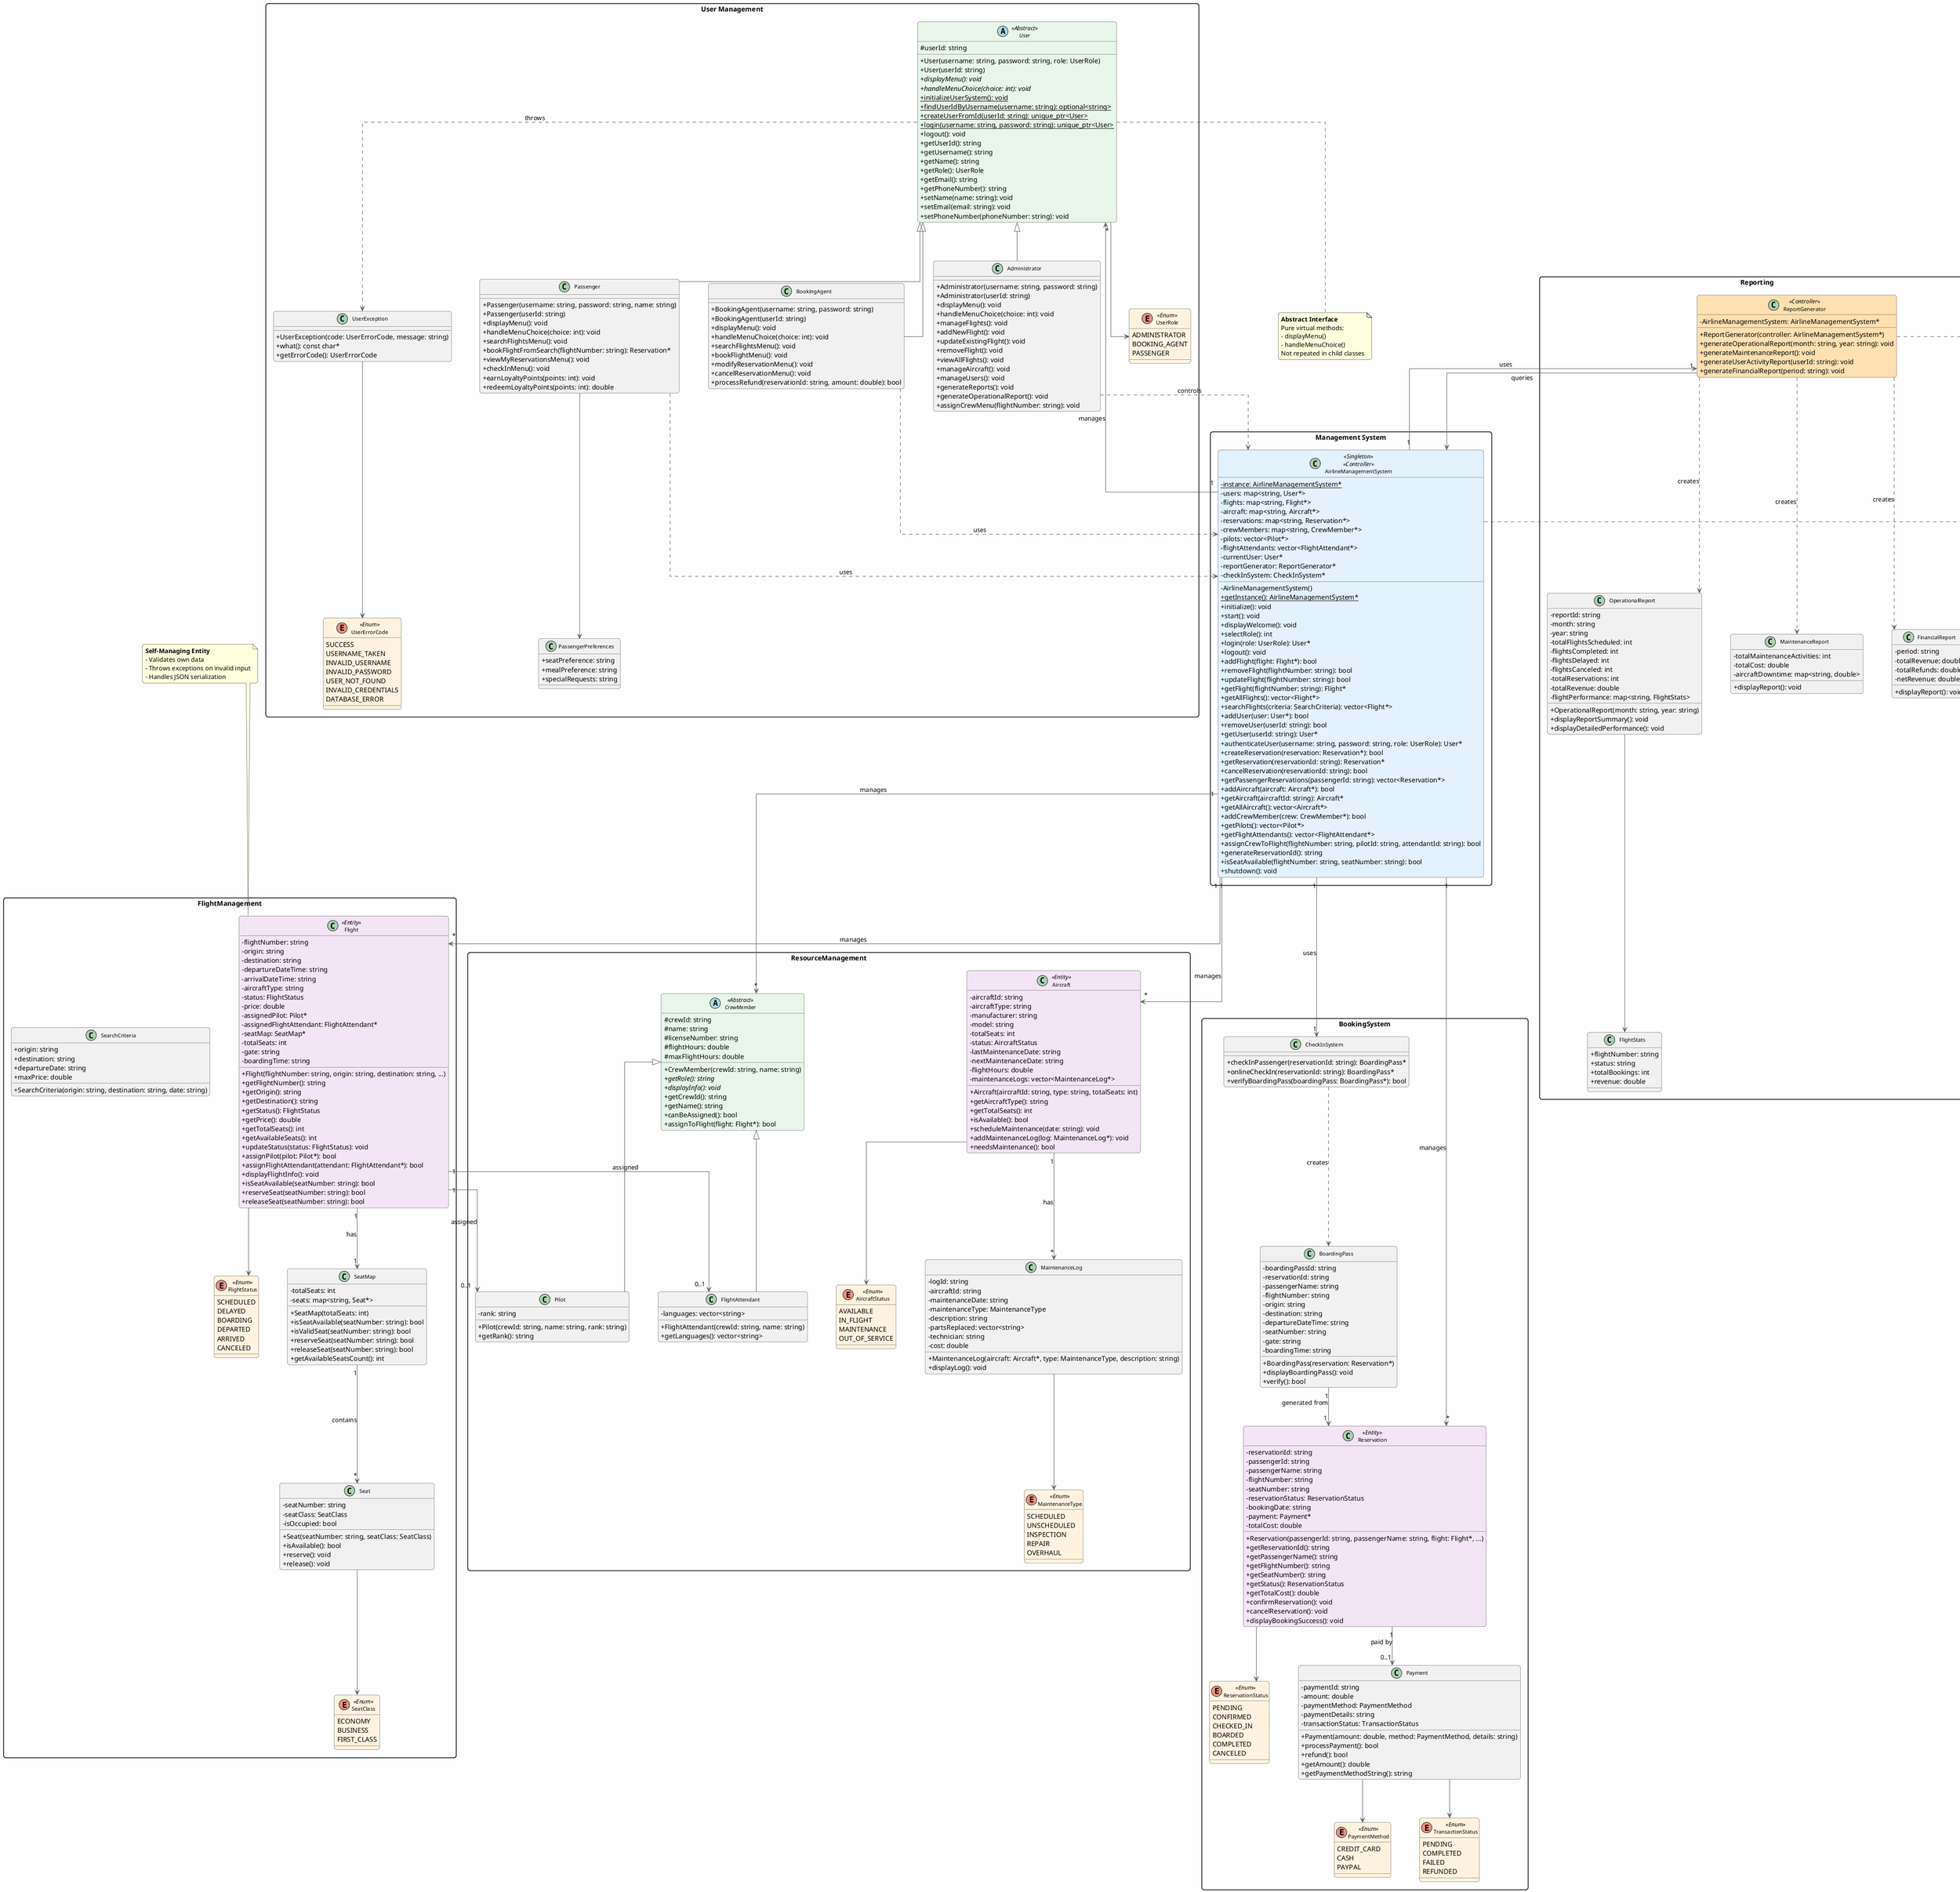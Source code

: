 @startuml Airline_Management_System

' ==================== Styling Configuration ====================
skinparam classAttributeIconSize 0
skinparam linetype ortho
skinparam backgroundColor #FEFEFE
skinparam roundcorner 10
skinparam shadowing false

' Class styling
skinparam class {
  BackgroundColor<<Abstract>> #E8F5E9
  BackgroundColor<<Enum>> #FFF3E0
  BackgroundColor<<Singleton>> #E3F2FD
  BackgroundColor<<Entity>> #F3E5F5
  BackgroundColor<<Controller>> #FFE0B2
  BackgroundColor<<Utility>> #E0F2F1
  BorderColor #424242
  ArrowColor #616161
  FontName Arial
  FontSize 11
}

' Tighter layout
skinparam nodesep 60
skinparam ranksep 80
skinparam packageStyle rectangle

' ==================== User Management (Top Left) ====================

package "User Management" {
  enum UserRole <<Enum>> {
    ADMINISTRATOR
    BOOKING_AGENT
    PASSENGER
  }

  enum UserErrorCode <<Enum>> {
    SUCCESS
    USERNAME_TAKEN
    INVALID_USERNAME
    INVALID_PASSWORD
    USER_NOT_FOUND
    INVALID_CREDENTIALS
    DATABASE_ERROR
  }

  abstract class User <<Abstract>> {
    # userId: string
    + User(username: string, password: string, role: UserRole)
    + User(userId: string)
    + {abstract} displayMenu(): void
    + {abstract} handleMenuChoice(choice: int): void
    + {static} initializeUserSystem(): void
    + {static} findUserIdByUsername(username: string): optional<string>
    + {static} createUserFromId(userId: string): unique_ptr<User>
    + {static} login(username: string, password: string): unique_ptr<User>
    + logout(): void
    + getUserId(): string
    + getUsername(): string
    + getName(): string
    + getRole(): UserRole
    + getEmail(): string
    + getPhoneNumber(): string
    + setName(name: string): void
    + setEmail(email: string): void
    + setPhoneNumber(phoneNumber: string): void
  }

  class Administrator {
    + Administrator(username: string, password: string)
    + Administrator(userId: string)
    + displayMenu(): void
    + handleMenuChoice(choice: int): void
    + manageFlights(): void
    + addNewFlight(): void
    + updateExistingFlight(): void
    + removeFlight(): void
    + viewAllFlights(): void
    + manageAircraft(): void
    + manageUsers(): void
    + generateReports(): void
    + generateOperationalReport(): void
    + assignCrewMenu(flightNumber: string): void
  }

  class BookingAgent {
    + BookingAgent(username: string, password: string)
    + BookingAgent(userId: string)
    + displayMenu(): void
    + handleMenuChoice(choice: int): void
    + searchFlightsMenu(): void
    + bookFlightMenu(): void
    + modifyReservationMenu(): void
    + cancelReservationMenu(): void
    + processRefund(reservationId: string, amount: double): bool
  }

  class Passenger {
    + Passenger(username: string, password: string, name: string)
    + Passenger(userId: string)
    + displayMenu(): void
    + handleMenuChoice(choice: int): void
    + searchFlightsMenu(): void
    + bookFlightFromSearch(flightNumber: string): Reservation*
    + viewMyReservationsMenu(): void
    + checkInMenu(): void
    + earnLoyaltyPoints(points: int): void
    + redeemLoyaltyPoints(points: int): double
  }

  class PassengerPreferences {
    + seatPreference: string
    + mealPreference: string
    + specialRequests: string
  }

  class UserException {
    + UserException(code: UserErrorCode, message: string)
    + what(): const char*
    + getErrorCode(): UserErrorCode
  }
  
  User <|-- Administrator
  User <|-- BookingAgent
  User <|-- Passenger
  User --> UserRole
  User ..> UserException : throws
  UserException --> UserErrorCode
  Passenger --> PassengerPreferences
}

' ==================== Management System (Top Center) ====================

package "Management System" {
  class AirlineManagementSystem <<Singleton>> <<Controller>> {
    - {static} instance: AirlineManagementSystem*
    - users: map<string, User*>
    - flights: map<string, Flight*>
    - aircraft: map<string, Aircraft*>
    - reservations: map<string, Reservation*>
    - crewMembers: map<string, CrewMember*>
    - pilots: vector<Pilot*>
    - flightAttendants: vector<FlightAttendant*>
    - currentUser: User*
    - reportGenerator: ReportGenerator*
    - checkInSystem: CheckInSystem*
    - AirlineManagementSystem()
    + {static} getInstance(): AirlineManagementSystem*
    + initialize(): void
    + start(): void
    + displayWelcome(): void
    + selectRole(): int
    + login(role: UserRole): User*
    + logout(): void
    + addFlight(flight: Flight*): bool
    + removeFlight(flightNumber: string): bool
    + updateFlight(flightNumber: string): bool
    + getFlight(flightNumber: string): Flight*
    + getAllFlights(): vector<Flight*>
    + searchFlights(criteria: SearchCriteria): vector<Flight*>
    + addUser(user: User*): bool
    + removeUser(userId: string): bool
    + getUser(userId: string): User*
    + authenticateUser(username: string, password: string, role: UserRole): User*
    + createReservation(reservation: Reservation*): bool
    + getReservation(reservationId: string): Reservation*
    + cancelReservation(reservationId: string): bool
    + getPassengerReservations(passengerId: string): vector<Reservation*>
    + addAircraft(aircraft: Aircraft*): bool
    + getAircraft(aircraftId: string): Aircraft*
    + getAllAircraft(): vector<Aircraft*>
    + addCrewMember(crew: CrewMember*): bool
    + getPilots(): vector<Pilot*>
    + getFlightAttendants(): vector<FlightAttendant*>
    + assignCrewToFlight(flightNumber: string, pilotId: string, attendantId: string): bool
    + generateReservationId(): string
    + isSeatAvailable(flightNumber: string, seatNumber: string): bool
    + shutdown(): void
  }
}

' ==================== BookingSystem (Top Right) ====================

package "BookingSystem" {
  enum ReservationStatus <<Enum>> {
    PENDING
    CONFIRMED
    CHECKED_IN
    BOARDED
    COMPLETED
    CANCELED
  }

  class Reservation <<Entity>> {
    - reservationId: string
    - passengerId: string
    - passengerName: string
    - flightNumber: string
    - seatNumber: string
    - reservationStatus: ReservationStatus
    - bookingDate: string
    - payment: Payment*
    - totalCost: double
    + Reservation(passengerId: string, passengerName: string, flight: Flight*, ...)
    + getReservationId(): string
    + getPassengerName(): string
    + getFlightNumber(): string
    + getSeatNumber(): string
    + getStatus(): ReservationStatus
    + getTotalCost(): double
    + confirmReservation(): void
    + cancelReservation(): void
    + displayBookingSuccess(): void
  }

  enum PaymentMethod <<Enum>> {
    CREDIT_CARD
    CASH
    PAYPAL
  }

  enum TransactionStatus <<Enum>> {
    PENDING
    COMPLETED
    FAILED
    REFUNDED
  }

  class Payment {
    - paymentId: string
    - amount: double
    - paymentMethod: PaymentMethod
    - paymentDetails: string
    - transactionStatus: TransactionStatus
    + Payment(amount: double, method: PaymentMethod, details: string)
    + processPayment(): bool
    + refund(): bool
    + getAmount(): double
    + getPaymentMethodString(): string
  }

  class BoardingPass {
    - boardingPassId: string
    - reservationId: string
    - passengerName: string
    - flightNumber: string
    - origin: string
    - destination: string
    - departureDateTime: string
    - seatNumber: string
    - gate: string
    - boardingTime: string
    + BoardingPass(reservation: Reservation*)
    + displayBoardingPass(): void
    + verify(): bool
  }

  class CheckInSystem {
    + checkInPassenger(reservationId: string): BoardingPass*
    + onlineCheckIn(reservationId: string): BoardingPass*
    + verifyBoardingPass(boardingPass: BoardingPass*): bool
  }
  
  Reservation --> ReservationStatus
  Reservation "1" --> "0..1" Payment : paid by
  Payment --> PaymentMethod
  Payment --> TransactionStatus
  BoardingPass "1" --> "1" Reservation : generated from
  CheckInSystem ..> BoardingPass : creates
}

' ==================== Reporting (Bottom Left) ====================

package "Reporting" {
  class ReportGenerator <<Controller>> {
    - AirlineManagementSystem: AirlineManagementSystem*
    + ReportGenerator(controller: AirlineManagementSystem*)
    + generateOperationalReport(month: string, year: string): void
    + generateMaintenanceReport(): void
    + generateUserActivityReport(userId: string): void
    + generateFinancialReport(period: string): void
  }

  class OperationalReport {
    - reportId: string
    - month: string
    - year: string
    - totalFlightsScheduled: int
    - flightsCompleted: int
    - flightsDelayed: int
    - flightsCanceled: int
    - totalReservations: int
    - totalRevenue: double
    - flightPerformance: map<string, FlightStats>
    + OperationalReport(month: string, year: string)
    + displayReportSummary(): void
    + displayDetailedPerformance(): void
  }

  class FlightStats {
    + flightNumber: string
    + status: string
    + totalBookings: int
    + revenue: double
  }

  class MaintenanceReport {
    - totalMaintenanceActivities: int
    - totalCost: double
    - aircraftDowntime: map<string, double>
    + displayReport(): void
  }

  class FinancialReport {
    - period: string
    - totalRevenue: double
    - totalRefunds: double
    - netRevenue: double
    + displayReport(): void
  }
  
  ReportGenerator ..> OperationalReport : creates
  ReportGenerator ..> MaintenanceReport : creates
  ReportGenerator ..> FinancialReport : creates
  OperationalReport --> FlightStats
}

' ==================== FlightManagement (Bottom Center) ====================

package "FlightManagement" {
  enum FlightStatus <<Enum>> {
    SCHEDULED
    DELAYED
    BOARDING
    DEPARTED
    ARRIVED
    CANCELED
  }

  class Flight <<Entity>> {
    - flightNumber: string
    - origin: string
    - destination: string
    - departureDateTime: string
    - arrivalDateTime: string
    - aircraftType: string
    - status: FlightStatus
    - price: double
    - assignedPilot: Pilot*
    - assignedFlightAttendant: FlightAttendant*
    - seatMap: SeatMap*
    - totalSeats: int
    - gate: string
    - boardingTime: string
    + Flight(flightNumber: string, origin: string, destination: string, ...)
    + getFlightNumber(): string
    + getOrigin(): string
    + getDestination(): string
    + getStatus(): FlightStatus
    + getPrice(): double
    + getTotalSeats(): int
    + getAvailableSeats(): int
    + updateStatus(status: FlightStatus): void
    + assignPilot(pilot: Pilot*): bool
    + assignFlightAttendant(attendant: FlightAttendant*): bool
    + displayFlightInfo(): void
    + isSeatAvailable(seatNumber: string): bool
    + reserveSeat(seatNumber: string): bool
    + releaseSeat(seatNumber: string): bool
  }

  class SearchCriteria {
    + origin: string
    + destination: string
    + departureDate: string
    + maxPrice: double
    + SearchCriteria(origin: string, destination: string, date: string)
  }

  class SeatMap {
    - totalSeats: int
    - seats: map<string, Seat*>
    + SeatMap(totalSeats: int)
    + isSeatAvailable(seatNumber: string): bool
    + isValidSeat(seatNumber: string): bool
    + reserveSeat(seatNumber: string): bool
    + releaseSeat(seatNumber: string): bool
    + getAvailableSeatsCount(): int
  }

  class Seat {
    - seatNumber: string
    - seatClass: SeatClass
    - isOccupied: bool
    + Seat(seatNumber: string, seatClass: SeatClass)
    + isAvailable(): bool
    + reserve(): void
    + release(): void
  }

  enum SeatClass <<Enum>> {
    ECONOMY
    BUSINESS
    FIRST_CLASS
  }
  
  Flight --> FlightStatus
  Flight "1" --> "1" SeatMap : has
  SeatMap "1" --> "*" Seat : contains
  Seat --> SeatClass
}

' ==================== ResourceManagement (Bottom Right) ====================

package "ResourceManagement" {
  enum AircraftStatus <<Enum>> {
    AVAILABLE
    IN_FLIGHT
    MAINTENANCE
    OUT_OF_SERVICE
  }

  class Aircraft <<Entity>> {
    - aircraftId: string
    - aircraftType: string
    - manufacturer: string
    - model: string
    - totalSeats: int
    - status: AircraftStatus
    - lastMaintenanceDate: string
    - nextMaintenanceDate: string
    - flightHours: double
    - maintenanceLogs: vector<MaintenanceLog*>
    + Aircraft(aircraftId: string, type: string, totalSeats: int)
    + getAircraftType(): string
    + getTotalSeats(): int
    + isAvailable(): bool
    + scheduleMaintenance(date: string): void
    + addMaintenanceLog(log: MaintenanceLog*): void
    + needsMaintenance(): bool
  }

  abstract class CrewMember <<Abstract>> {
    # crewId: string
    # name: string
    # licenseNumber: string
    # flightHours: double
    # maxFlightHours: double
    + CrewMember(crewId: string, name: string)
    + {abstract} getRole(): string
    + {abstract} displayInfo(): void
    + getCrewId(): string
    + getName(): string
    + canBeAssigned(): bool
    + assignToFlight(flight: Flight*): bool
  }

  class Pilot {
    - rank: string
    + Pilot(crewId: string, name: string, rank: string)
    + getRank(): string
  }

  class FlightAttendant {
    - languages: vector<string>
    + FlightAttendant(crewId: string, name: string)
    + getLanguages(): vector<string>
  }

  enum MaintenanceType <<Enum>> {
    SCHEDULED
    UNSCHEDULED
    INSPECTION
    REPAIR
    OVERHAUL
  }

  class MaintenanceLog {
    - logId: string
    - aircraftId: string
    - maintenanceDate: string
    - maintenanceType: MaintenanceType
    - description: string
    - partsReplaced: vector<string>
    - technician: string
    - cost: double
    + MaintenanceLog(aircraft: Aircraft*, type: MaintenanceType, description: string)
    + displayLog(): void
  }
  
  Aircraft --> AircraftStatus
  Aircraft "1" --> "*" MaintenanceLog : has
  CrewMember <|-- Pilot
  CrewMember <|-- FlightAttendant
  MaintenanceLog --> MaintenanceType
}

' ==================== Cross-Package Relationships ====================

' AirlineManagementSystem manages everything
AirlineManagementSystem "1" --> "*" User : manages
AirlineManagementSystem "1" --> "*" Flight : manages
AirlineManagementSystem "1" --> "*" Aircraft : manages
AirlineManagementSystem "1" --> "*" Reservation : manages
AirlineManagementSystem "1" --> "*" CrewMember : manages
AirlineManagementSystem "1" --> "1" ReportGenerator : uses
AirlineManagementSystem "1" --> "1" CheckInSystem : uses

' Flight to Crew
Flight "1" --> "0..1" Pilot : assigned
Flight "1" --> "0..1" FlightAttendant : assigned

' Report relationships
ReportGenerator --> AirlineManagementSystem : queries

' User actions through AirlineManagementSystem
Administrator ..> AirlineManagementSystem : controls
BookingAgent ..> AirlineManagementSystem : uses
Passenger ..> AirlineManagementSystem : uses

note right of AirlineManagementSystem
  **Singleton Pattern**
  Central orchestrator for all operations
  Handles all menu flows and business logic
  Data automatically persisted on changes
  using nlohmann JSON library
end note

note bottom of User
  **Abstract Interface**
  Pure virtual methods:
  - displayMenu()
  - handleMenuChoice()
  Not repeated in child classes
end note

note top of Flight
  **Self-Managing Entity**
  - Validates own data
  - Throws exceptions on invalid input
  - Handles JSON serialization
end note

note bottom of ReportGenerator
  **Isolated Reporting**
  Minimal coupling with system
  Queries AirlineManagementSystem for data
end note

@enduml
